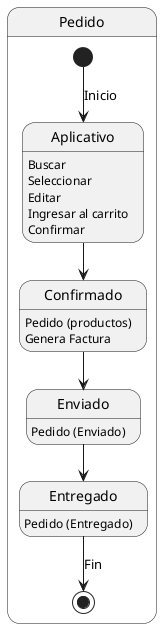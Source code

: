 @startuml tienda-web

state Pedido {

[*] --> Aplicativo : Inicio

    Aplicativo : Buscar
    Aplicativo : Seleccionar
    Aplicativo : Editar
    Aplicativo : Ingresar al carrito
    Aplicativo : Confirmar

state Confirmado
    Confirmado : Pedido (productos)
    Confirmado : Genera Factura

state Enviado
    Enviado : Pedido (Enviado)

state Entregado

    Entregado : Pedido (Entregado)


Aplicativo --> Confirmado
Confirmado -->Enviado
Enviado -->Entregado
Entregado -->[*] : Fin

}

@enduml